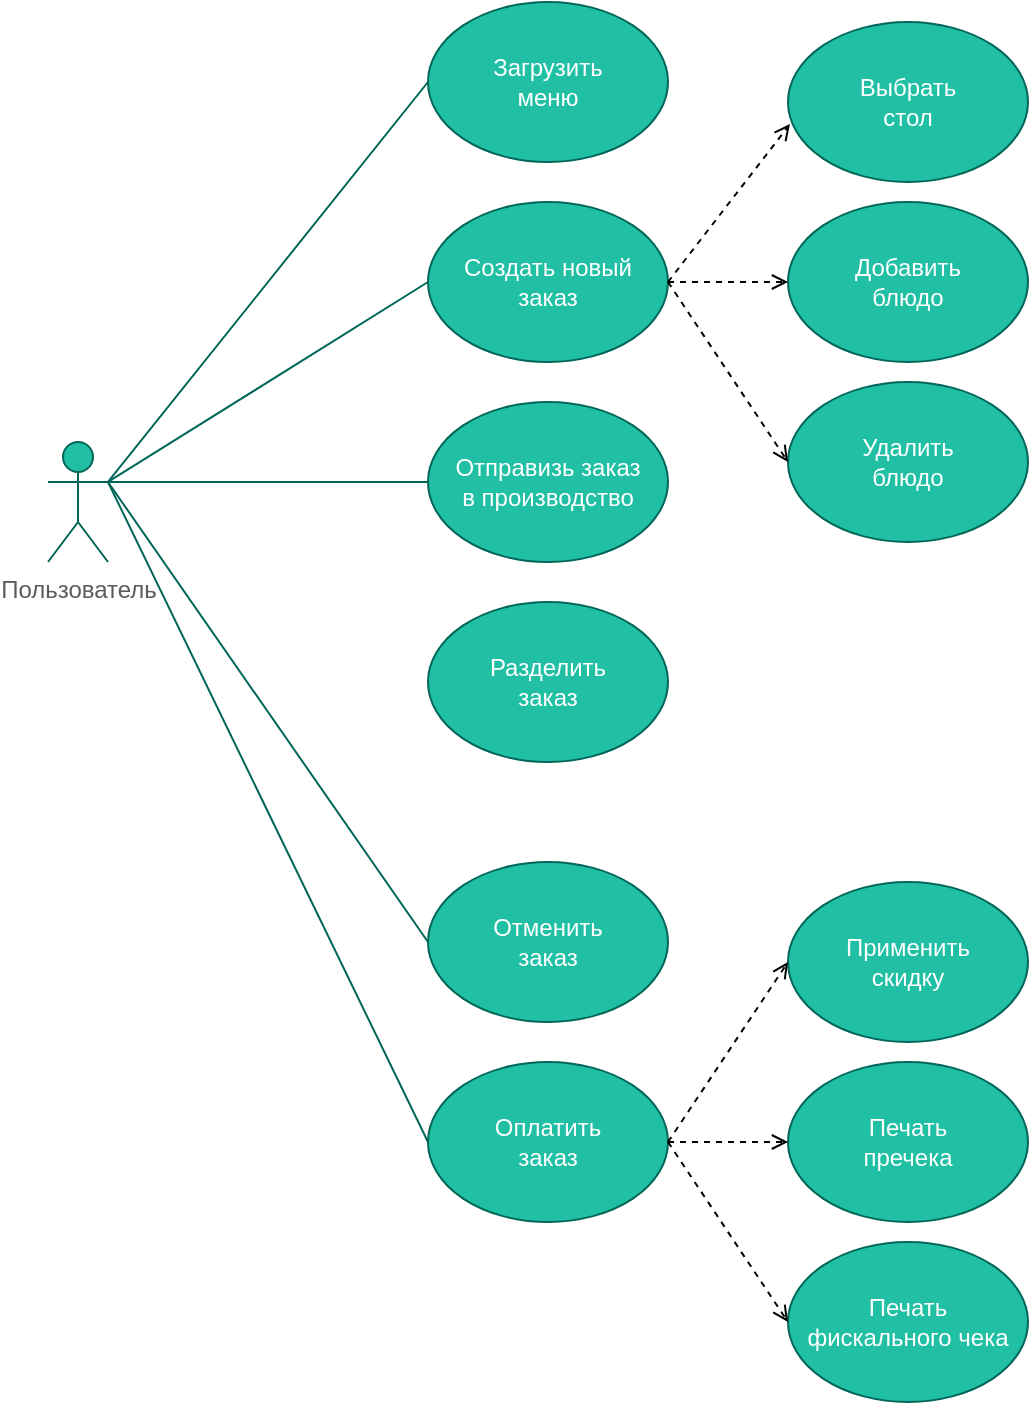 <mxfile version="15.5.2" type="github">
  <diagram id="WkRiMmGhr8Pje_BgADpZ" name="Page-1">
    <mxGraphModel dx="1422" dy="764" grid="1" gridSize="10" guides="1" tooltips="1" connect="1" arrows="1" fold="1" page="1" pageScale="1" pageWidth="850" pageHeight="1100" math="0" shadow="0">
      <root>
        <mxCell id="0" />
        <mxCell id="1" parent="0" />
        <mxCell id="j5ldB96CixXYRs785qHs-1" value="Пользователь" style="shape=umlActor;verticalLabelPosition=bottom;verticalAlign=top;html=1;outlineConnect=0;fillColor=#21C0A5;strokeColor=#006658;fontColor=#5C5C5C;" parent="1" vertex="1">
          <mxGeometry x="140" y="310" width="30" height="60" as="geometry" />
        </mxCell>
        <mxCell id="j5ldB96CixXYRs785qHs-2" value="&lt;font color=&quot;#ffffff&quot;&gt;Загрузить&lt;br&gt;меню&lt;/font&gt;" style="ellipse;whiteSpace=wrap;html=1;fillColor=#21C0A5;strokeColor=#006658;fontColor=#5C5C5C;" parent="1" vertex="1">
          <mxGeometry x="330" y="90" width="120" height="80" as="geometry" />
        </mxCell>
        <mxCell id="RrypMtc66WmKLvhK7Tp5-1" value="" style="endArrow=none;html=1;rounded=0;entryX=0;entryY=0.5;entryDx=0;entryDy=0;strokeColor=#006658;fontColor=#5C5C5C;exitX=1;exitY=0.333;exitDx=0;exitDy=0;exitPerimeter=0;" parent="1" target="j5ldB96CixXYRs785qHs-2" edge="1" source="j5ldB96CixXYRs785qHs-1">
          <mxGeometry width="50" height="50" relative="1" as="geometry">
            <mxPoint x="180" y="140" as="sourcePoint" />
            <mxPoint x="180" y="300" as="targetPoint" />
          </mxGeometry>
        </mxCell>
        <mxCell id="RrypMtc66WmKLvhK7Tp5-2" value="" style="endArrow=none;html=1;rounded=0;entryX=0;entryY=0.5;entryDx=0;entryDy=0;exitX=1;exitY=0.333;exitDx=0;exitDy=0;exitPerimeter=0;strokeColor=#006658;fontColor=#5C5C5C;" parent="1" source="j5ldB96CixXYRs785qHs-1" target="Vl7bvBFmudJsKuVfWuDq-1" edge="1">
          <mxGeometry width="50" height="50" relative="1" as="geometry">
            <mxPoint x="180" y="310" as="sourcePoint" />
            <mxPoint x="330" y="230" as="targetPoint" />
          </mxGeometry>
        </mxCell>
        <mxCell id="Vl7bvBFmudJsKuVfWuDq-1" value="&lt;font color=&quot;#ffffff&quot;&gt;Создать новый&lt;br&gt;заказ&lt;/font&gt;" style="ellipse;whiteSpace=wrap;html=1;fillColor=#21C0A5;strokeColor=#006658;fontColor=#5C5C5C;" parent="1" vertex="1">
          <mxGeometry x="330" y="190" width="120" height="80" as="geometry" />
        </mxCell>
        <mxCell id="Vl7bvBFmudJsKuVfWuDq-3" value="&lt;font color=&quot;#ffffff&quot;&gt;Выбрать&lt;br&gt;стол&lt;/font&gt;" style="ellipse;whiteSpace=wrap;html=1;fillColor=#21C0A5;strokeColor=#006658;fontColor=#5C5C5C;" parent="1" vertex="1">
          <mxGeometry x="510" y="100" width="120" height="80" as="geometry" />
        </mxCell>
        <mxCell id="Vl7bvBFmudJsKuVfWuDq-4" value="&lt;font color=&quot;#ffffff&quot;&gt;Добавить&lt;br&gt;блюдо&lt;/font&gt;" style="ellipse;whiteSpace=wrap;html=1;fillColor=#21C0A5;strokeColor=#006658;fontColor=#5C5C5C;" parent="1" vertex="1">
          <mxGeometry x="510" y="190" width="120" height="80" as="geometry" />
        </mxCell>
        <mxCell id="Vl7bvBFmudJsKuVfWuDq-5" value="&lt;font color=&quot;#ffffff&quot;&gt;Удалить&lt;br&gt;блюдо&lt;/font&gt;" style="ellipse;whiteSpace=wrap;html=1;fillColor=#21C0A5;strokeColor=#006658;fontColor=#5C5C5C;" parent="1" vertex="1">
          <mxGeometry x="510" y="280" width="120" height="80" as="geometry" />
        </mxCell>
        <mxCell id="FVI58O7OOR0oTzQhth0p-2" value="&lt;font color=&quot;#ffffff&quot;&gt;Отправизь заказ&lt;br&gt;в производство&lt;/font&gt;" style="ellipse;whiteSpace=wrap;html=1;fillColor=#21C0A5;strokeColor=#006658;fontColor=#5C5C5C;" vertex="1" parent="1">
          <mxGeometry x="330" y="290" width="120" height="80" as="geometry" />
        </mxCell>
        <mxCell id="FVI58O7OOR0oTzQhth0p-3" value="&lt;font color=&quot;#ffffff&quot;&gt;Отменить&lt;br&gt;заказ&lt;/font&gt;" style="ellipse;whiteSpace=wrap;html=1;fillColor=#21C0A5;strokeColor=#006658;fontColor=#5C5C5C;" vertex="1" parent="1">
          <mxGeometry x="330" y="520" width="120" height="80" as="geometry" />
        </mxCell>
        <mxCell id="FVI58O7OOR0oTzQhth0p-4" value="&lt;font color=&quot;#ffffff&quot;&gt;Оплатить&lt;br&gt;заказ&lt;/font&gt;" style="ellipse;whiteSpace=wrap;html=1;fillColor=#21C0A5;strokeColor=#006658;fontColor=#5C5C5C;" vertex="1" parent="1">
          <mxGeometry x="330" y="620" width="120" height="80" as="geometry" />
        </mxCell>
        <mxCell id="FVI58O7OOR0oTzQhth0p-6" value="" style="html=1;verticalAlign=bottom;labelBackgroundColor=none;endArrow=open;endFill=0;dashed=1;rounded=0;entryX=0.008;entryY=0.638;entryDx=0;entryDy=0;entryPerimeter=0;exitX=1;exitY=0.5;exitDx=0;exitDy=0;" edge="1" parent="1" source="Vl7bvBFmudJsKuVfWuDq-1" target="Vl7bvBFmudJsKuVfWuDq-3">
          <mxGeometry width="160" relative="1" as="geometry">
            <mxPoint x="360" y="310" as="sourcePoint" />
            <mxPoint x="520" y="310" as="targetPoint" />
          </mxGeometry>
        </mxCell>
        <mxCell id="FVI58O7OOR0oTzQhth0p-8" value="" style="html=1;verticalAlign=bottom;labelBackgroundColor=none;endArrow=open;endFill=0;dashed=1;rounded=0;entryX=0;entryY=0.5;entryDx=0;entryDy=0;exitX=1;exitY=0.5;exitDx=0;exitDy=0;" edge="1" parent="1" source="Vl7bvBFmudJsKuVfWuDq-1" target="Vl7bvBFmudJsKuVfWuDq-4">
          <mxGeometry width="160" relative="1" as="geometry">
            <mxPoint x="460" y="240" as="sourcePoint" />
            <mxPoint x="520.96" y="161.04" as="targetPoint" />
          </mxGeometry>
        </mxCell>
        <mxCell id="FVI58O7OOR0oTzQhth0p-9" value="" style="html=1;verticalAlign=bottom;labelBackgroundColor=none;endArrow=open;endFill=0;dashed=1;rounded=0;entryX=0;entryY=0.5;entryDx=0;entryDy=0;" edge="1" parent="1" target="Vl7bvBFmudJsKuVfWuDq-5">
          <mxGeometry width="160" relative="1" as="geometry">
            <mxPoint x="450" y="230" as="sourcePoint" />
            <mxPoint x="530.96" y="171.04" as="targetPoint" />
          </mxGeometry>
        </mxCell>
        <mxCell id="FVI58O7OOR0oTzQhth0p-17" value="" style="endArrow=none;html=1;rounded=0;entryX=0;entryY=0.5;entryDx=0;entryDy=0;exitX=1;exitY=0.333;exitDx=0;exitDy=0;exitPerimeter=0;strokeColor=#006658;fontColor=#5C5C5C;" edge="1" parent="1" source="j5ldB96CixXYRs785qHs-1" target="FVI58O7OOR0oTzQhth0p-2">
          <mxGeometry width="50" height="50" relative="1" as="geometry">
            <mxPoint x="140" y="240" as="sourcePoint" />
            <mxPoint x="290" y="330" as="targetPoint" />
          </mxGeometry>
        </mxCell>
        <mxCell id="FVI58O7OOR0oTzQhth0p-18" value="" style="endArrow=none;html=1;rounded=0;entryX=0;entryY=0.5;entryDx=0;entryDy=0;exitX=1;exitY=0.333;exitDx=0;exitDy=0;exitPerimeter=0;strokeColor=#006658;fontColor=#5C5C5C;" edge="1" parent="1" source="j5ldB96CixXYRs785qHs-1" target="FVI58O7OOR0oTzQhth0p-3">
          <mxGeometry width="50" height="50" relative="1" as="geometry">
            <mxPoint x="70" y="310" as="sourcePoint" />
            <mxPoint x="220" y="400" as="targetPoint" />
          </mxGeometry>
        </mxCell>
        <mxCell id="FVI58O7OOR0oTzQhth0p-19" value="" style="endArrow=none;html=1;rounded=0;entryX=0;entryY=0.5;entryDx=0;entryDy=0;strokeColor=#006658;fontColor=#5C5C5C;exitX=1;exitY=0.333;exitDx=0;exitDy=0;exitPerimeter=0;" edge="1" parent="1" source="j5ldB96CixXYRs785qHs-1" target="FVI58O7OOR0oTzQhth0p-4">
          <mxGeometry width="50" height="50" relative="1" as="geometry">
            <mxPoint x="180" y="140" as="sourcePoint" />
            <mxPoint x="200" y="550" as="targetPoint" />
          </mxGeometry>
        </mxCell>
        <mxCell id="FVI58O7OOR0oTzQhth0p-21" value="&lt;font color=&quot;#ffffff&quot;&gt;Печать&lt;br&gt;пречека&lt;/font&gt;" style="ellipse;whiteSpace=wrap;html=1;fillColor=#21C0A5;strokeColor=#006658;fontColor=#5C5C5C;" vertex="1" parent="1">
          <mxGeometry x="510" y="620" width="120" height="80" as="geometry" />
        </mxCell>
        <mxCell id="FVI58O7OOR0oTzQhth0p-22" value="&lt;font color=&quot;#ffffff&quot;&gt;Печать&lt;br&gt;фискального чека&lt;/font&gt;" style="ellipse;whiteSpace=wrap;html=1;fillColor=#21C0A5;strokeColor=#006658;fontColor=#5C5C5C;" vertex="1" parent="1">
          <mxGeometry x="510" y="710" width="120" height="80" as="geometry" />
        </mxCell>
        <mxCell id="FVI58O7OOR0oTzQhth0p-23" value="" style="html=1;verticalAlign=bottom;labelBackgroundColor=none;endArrow=open;endFill=0;dashed=1;rounded=0;entryX=0;entryY=0.5;entryDx=0;entryDy=0;exitX=1;exitY=0.5;exitDx=0;exitDy=0;" edge="1" parent="1" source="FVI58O7OOR0oTzQhth0p-4" target="FVI58O7OOR0oTzQhth0p-22">
          <mxGeometry width="160" relative="1" as="geometry">
            <mxPoint x="470" y="790" as="sourcePoint" />
            <mxPoint x="530" y="880" as="targetPoint" />
          </mxGeometry>
        </mxCell>
        <mxCell id="FVI58O7OOR0oTzQhth0p-24" value="" style="html=1;verticalAlign=bottom;labelBackgroundColor=none;endArrow=open;endFill=0;dashed=1;rounded=0;entryX=0;entryY=0.5;entryDx=0;entryDy=0;exitX=1;exitY=0.5;exitDx=0;exitDy=0;" edge="1" parent="1" source="FVI58O7OOR0oTzQhth0p-4" target="FVI58O7OOR0oTzQhth0p-21">
          <mxGeometry width="160" relative="1" as="geometry">
            <mxPoint x="470" y="380" as="sourcePoint" />
            <mxPoint x="530" y="470" as="targetPoint" />
          </mxGeometry>
        </mxCell>
        <mxCell id="FVI58O7OOR0oTzQhth0p-25" value="&lt;font color=&quot;#ffffff&quot;&gt;Разделить&lt;br&gt;заказ&lt;/font&gt;" style="ellipse;whiteSpace=wrap;html=1;fillColor=#21C0A5;strokeColor=#006658;fontColor=#5C5C5C;" vertex="1" parent="1">
          <mxGeometry x="330" y="390" width="120" height="80" as="geometry" />
        </mxCell>
        <mxCell id="FVI58O7OOR0oTzQhth0p-26" value="&lt;font color=&quot;#ffffff&quot;&gt;Применить&lt;br&gt;скидку&lt;/font&gt;" style="ellipse;whiteSpace=wrap;html=1;fillColor=#21C0A5;strokeColor=#006658;fontColor=#5C5C5C;" vertex="1" parent="1">
          <mxGeometry x="510" y="530" width="120" height="80" as="geometry" />
        </mxCell>
        <mxCell id="FVI58O7OOR0oTzQhth0p-27" value="" style="html=1;verticalAlign=bottom;labelBackgroundColor=none;endArrow=open;endFill=0;dashed=1;rounded=0;entryX=0;entryY=0.5;entryDx=0;entryDy=0;exitX=1;exitY=0.5;exitDx=0;exitDy=0;" edge="1" parent="1" source="FVI58O7OOR0oTzQhth0p-4" target="FVI58O7OOR0oTzQhth0p-26">
          <mxGeometry width="160" relative="1" as="geometry">
            <mxPoint x="460" y="670" as="sourcePoint" />
            <mxPoint x="520" y="760" as="targetPoint" />
          </mxGeometry>
        </mxCell>
      </root>
    </mxGraphModel>
  </diagram>
</mxfile>
